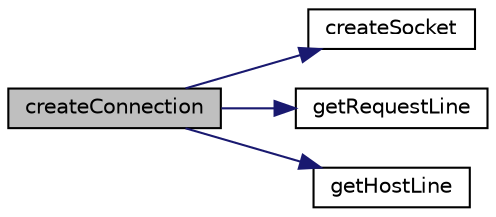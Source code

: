 digraph "createConnection"
{
  edge [fontname="Helvetica",fontsize="10",labelfontname="Helvetica",labelfontsize="10"];
  node [fontname="Helvetica",fontsize="10",shape=record];
  rankdir="LR";
  Node1 [label="createConnection",height=0.2,width=0.4,color="black", fillcolor="grey75", style="filled" fontcolor="black"];
  Node1 -> Node2 [color="midnightblue",fontsize="10",style="solid",fontname="Helvetica"];
  Node2 [label="createSocket",height=0.2,width=0.4,color="black", fillcolor="white", style="filled",URL="$class_simple_route.html#a52f32b9a18354ce9f5532dfe4d15ab07"];
  Node1 -> Node3 [color="midnightblue",fontsize="10",style="solid",fontname="Helvetica"];
  Node3 [label="getRequestLine",height=0.2,width=0.4,color="black", fillcolor="white", style="filled",URL="$class_simple_route.html#aba8104b621c71304f7dc8e79ddd9caaf"];
  Node1 -> Node4 [color="midnightblue",fontsize="10",style="solid",fontname="Helvetica"];
  Node4 [label="getHostLine",height=0.2,width=0.4,color="black", fillcolor="white", style="filled",URL="$class_simple_route.html#a2e6bdd4d41a8324dac34e80212564777"];
}
